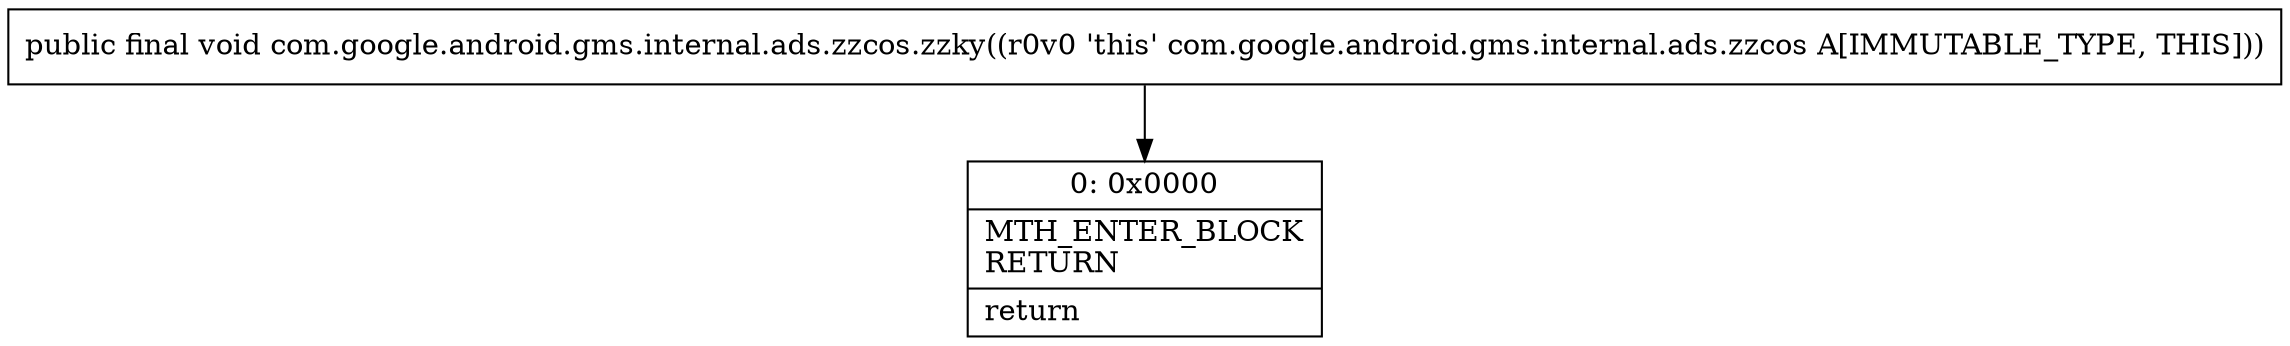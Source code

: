 digraph "CFG forcom.google.android.gms.internal.ads.zzcos.zzky()V" {
Node_0 [shape=record,label="{0\:\ 0x0000|MTH_ENTER_BLOCK\lRETURN\l|return\l}"];
MethodNode[shape=record,label="{public final void com.google.android.gms.internal.ads.zzcos.zzky((r0v0 'this' com.google.android.gms.internal.ads.zzcos A[IMMUTABLE_TYPE, THIS])) }"];
MethodNode -> Node_0;
}

